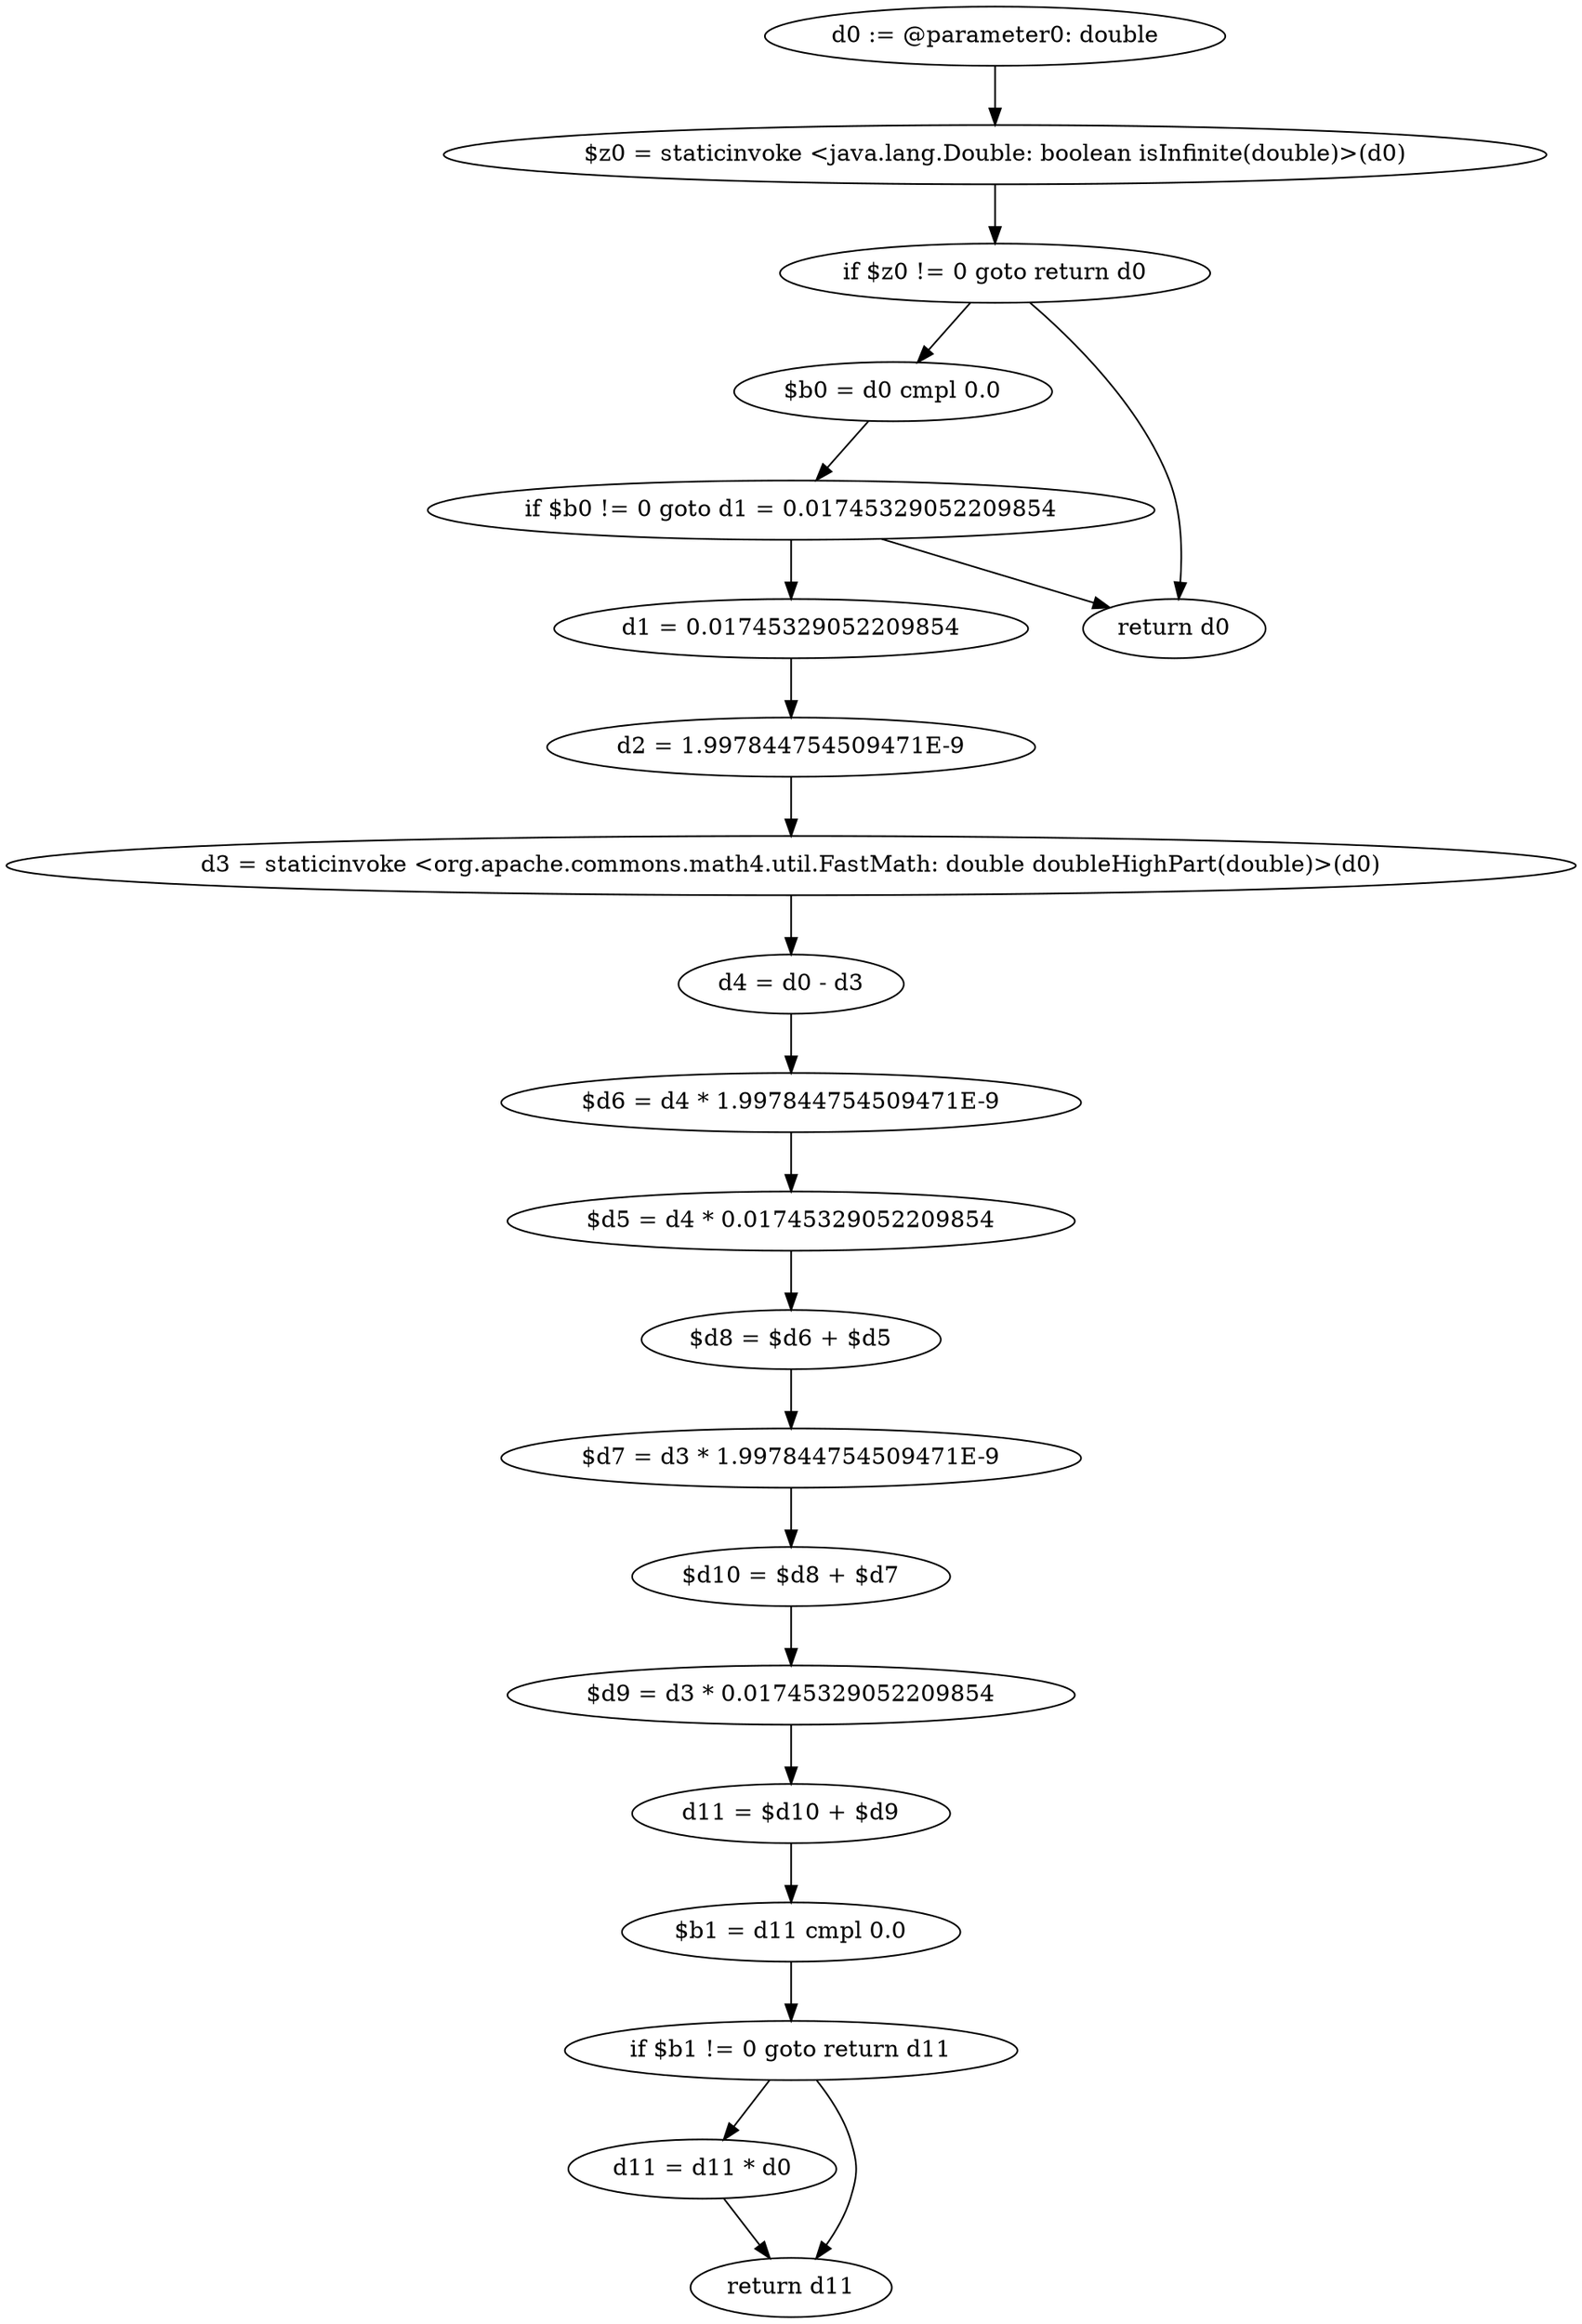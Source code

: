 digraph "unitGraph" {
    "d0 := @parameter0: double"
    "$z0 = staticinvoke <java.lang.Double: boolean isInfinite(double)>(d0)"
    "if $z0 != 0 goto return d0"
    "$b0 = d0 cmpl 0.0"
    "if $b0 != 0 goto d1 = 0.01745329052209854"
    "return d0"
    "d1 = 0.01745329052209854"
    "d2 = 1.997844754509471E-9"
    "d3 = staticinvoke <org.apache.commons.math4.util.FastMath: double doubleHighPart(double)>(d0)"
    "d4 = d0 - d3"
    "$d6 = d4 * 1.997844754509471E-9"
    "$d5 = d4 * 0.01745329052209854"
    "$d8 = $d6 + $d5"
    "$d7 = d3 * 1.997844754509471E-9"
    "$d10 = $d8 + $d7"
    "$d9 = d3 * 0.01745329052209854"
    "d11 = $d10 + $d9"
    "$b1 = d11 cmpl 0.0"
    "if $b1 != 0 goto return d11"
    "d11 = d11 * d0"
    "return d11"
    "d0 := @parameter0: double"->"$z0 = staticinvoke <java.lang.Double: boolean isInfinite(double)>(d0)";
    "$z0 = staticinvoke <java.lang.Double: boolean isInfinite(double)>(d0)"->"if $z0 != 0 goto return d0";
    "if $z0 != 0 goto return d0"->"$b0 = d0 cmpl 0.0";
    "if $z0 != 0 goto return d0"->"return d0";
    "$b0 = d0 cmpl 0.0"->"if $b0 != 0 goto d1 = 0.01745329052209854";
    "if $b0 != 0 goto d1 = 0.01745329052209854"->"return d0";
    "if $b0 != 0 goto d1 = 0.01745329052209854"->"d1 = 0.01745329052209854";
    "d1 = 0.01745329052209854"->"d2 = 1.997844754509471E-9";
    "d2 = 1.997844754509471E-9"->"d3 = staticinvoke <org.apache.commons.math4.util.FastMath: double doubleHighPart(double)>(d0)";
    "d3 = staticinvoke <org.apache.commons.math4.util.FastMath: double doubleHighPart(double)>(d0)"->"d4 = d0 - d3";
    "d4 = d0 - d3"->"$d6 = d4 * 1.997844754509471E-9";
    "$d6 = d4 * 1.997844754509471E-9"->"$d5 = d4 * 0.01745329052209854";
    "$d5 = d4 * 0.01745329052209854"->"$d8 = $d6 + $d5";
    "$d8 = $d6 + $d5"->"$d7 = d3 * 1.997844754509471E-9";
    "$d7 = d3 * 1.997844754509471E-9"->"$d10 = $d8 + $d7";
    "$d10 = $d8 + $d7"->"$d9 = d3 * 0.01745329052209854";
    "$d9 = d3 * 0.01745329052209854"->"d11 = $d10 + $d9";
    "d11 = $d10 + $d9"->"$b1 = d11 cmpl 0.0";
    "$b1 = d11 cmpl 0.0"->"if $b1 != 0 goto return d11";
    "if $b1 != 0 goto return d11"->"d11 = d11 * d0";
    "if $b1 != 0 goto return d11"->"return d11";
    "d11 = d11 * d0"->"return d11";
}
